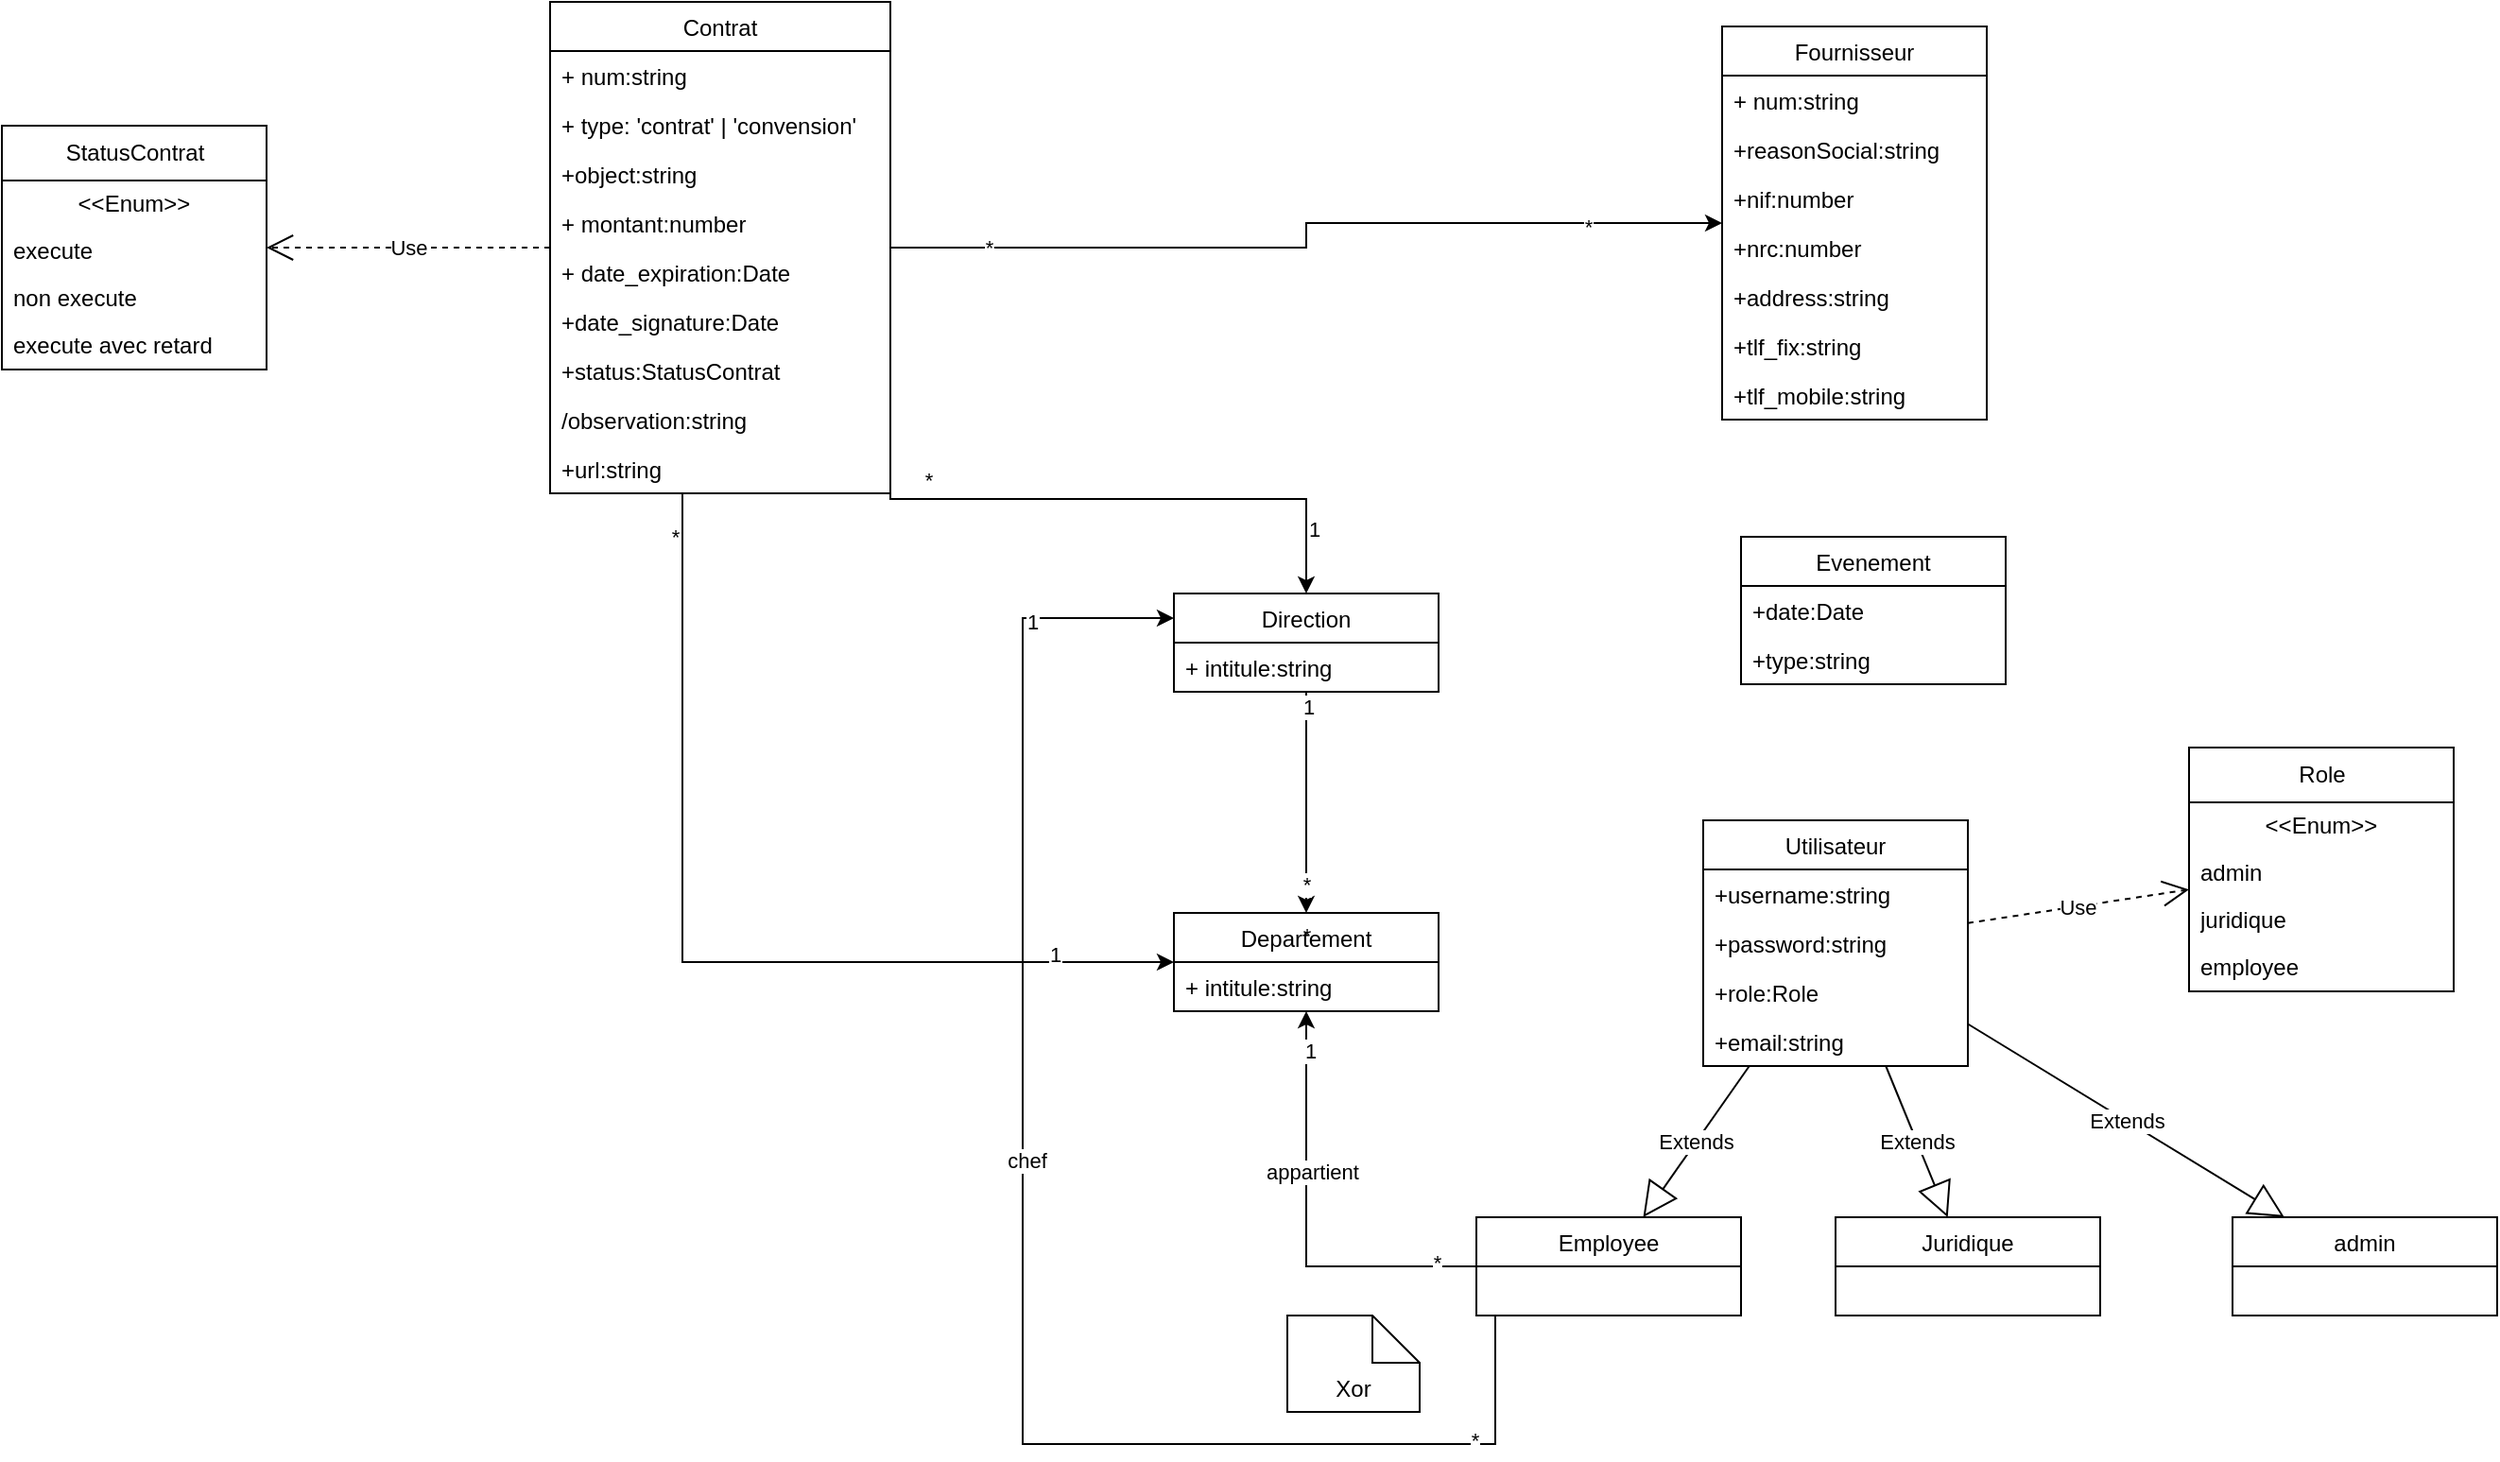 <mxfile version="20.2.8" type="device"><diagram id="EL7lMZiAikVHlqi0tUtx" name="Page-1"><mxGraphModel dx="2067" dy="561" grid="1" gridSize="10" guides="1" tooltips="1" connect="1" arrows="1" fold="1" page="1" pageScale="1" pageWidth="827" pageHeight="1169" math="0" shadow="0"><root><mxCell id="0"/><mxCell id="1" parent="0"/><mxCell id="Uerh0-OQ4QakUVZc5MlC-25" value="" style="edgeStyle=orthogonalEdgeStyle;rounded=0;orthogonalLoop=1;jettySize=auto;html=1;" edge="1" parent="1" source="Uerh0-OQ4QakUVZc5MlC-1" target="Uerh0-OQ4QakUVZc5MlC-7"><mxGeometry relative="1" as="geometry"><mxPoint x="340" y="128" as="targetPoint"/></mxGeometry></mxCell><mxCell id="Uerh0-OQ4QakUVZc5MlC-26" value="*" style="edgeLabel;html=1;align=center;verticalAlign=middle;resizable=0;points=[];" vertex="1" connectable="0" parent="Uerh0-OQ4QakUVZc5MlC-25"><mxGeometry x="0.687" y="-2" relative="1" as="geometry"><mxPoint as="offset"/></mxGeometry></mxCell><mxCell id="Uerh0-OQ4QakUVZc5MlC-27" value="*" style="edgeLabel;html=1;align=center;verticalAlign=middle;resizable=0;points=[];" vertex="1" connectable="0" parent="Uerh0-OQ4QakUVZc5MlC-25"><mxGeometry x="-0.771" relative="1" as="geometry"><mxPoint as="offset"/></mxGeometry></mxCell><mxCell id="Uerh0-OQ4QakUVZc5MlC-93" value="" style="edgeStyle=orthogonalEdgeStyle;rounded=0;orthogonalLoop=1;jettySize=auto;html=1;" edge="1" parent="1" source="Uerh0-OQ4QakUVZc5MlC-1" target="Uerh0-OQ4QakUVZc5MlC-29"><mxGeometry relative="1" as="geometry"><mxPoint x="140" y="412" as="targetPoint"/><Array as="points"><mxPoint x="140" y="300"/><mxPoint x="360" y="300"/></Array></mxGeometry></mxCell><mxCell id="Uerh0-OQ4QakUVZc5MlC-94" value="1" style="edgeLabel;html=1;align=center;verticalAlign=middle;resizable=0;points=[];" vertex="1" connectable="0" parent="Uerh0-OQ4QakUVZc5MlC-93"><mxGeometry x="0.75" y="4" relative="1" as="geometry"><mxPoint as="offset"/></mxGeometry></mxCell><mxCell id="Uerh0-OQ4QakUVZc5MlC-95" value="*" style="edgeLabel;html=1;align=center;verticalAlign=middle;resizable=0;points=[];" vertex="1" connectable="0" parent="Uerh0-OQ4QakUVZc5MlC-93"><mxGeometry x="-0.781" y="3" relative="1" as="geometry"><mxPoint x="-7" y="-7" as="offset"/></mxGeometry></mxCell><mxCell id="Uerh0-OQ4QakUVZc5MlC-1" value="Contrat" style="swimlane;fontStyle=0;childLayout=stackLayout;horizontal=1;startSize=26;fillColor=none;horizontalStack=0;resizeParent=1;resizeParentMax=0;resizeLast=0;collapsible=1;marginBottom=0;" vertex="1" parent="1"><mxGeometry x="-40" y="37" width="180" height="260" as="geometry"/></mxCell><mxCell id="Uerh0-OQ4QakUVZc5MlC-2" value="+ num:string" style="text;strokeColor=none;fillColor=none;align=left;verticalAlign=top;spacingLeft=4;spacingRight=4;overflow=hidden;rotatable=0;points=[[0,0.5],[1,0.5]];portConstraint=eastwest;" vertex="1" parent="Uerh0-OQ4QakUVZc5MlC-1"><mxGeometry y="26" width="180" height="26" as="geometry"/></mxCell><mxCell id="Uerh0-OQ4QakUVZc5MlC-28" value="+ type: 'contrat' | 'convension'" style="text;strokeColor=none;fillColor=none;align=left;verticalAlign=top;spacingLeft=4;spacingRight=4;overflow=hidden;rotatable=0;points=[[0,0.5],[1,0.5]];portConstraint=eastwest;" vertex="1" parent="Uerh0-OQ4QakUVZc5MlC-1"><mxGeometry y="52" width="180" height="26" as="geometry"/></mxCell><mxCell id="Uerh0-OQ4QakUVZc5MlC-3" value="+object:string" style="text;strokeColor=none;fillColor=none;align=left;verticalAlign=top;spacingLeft=4;spacingRight=4;overflow=hidden;rotatable=0;points=[[0,0.5],[1,0.5]];portConstraint=eastwest;" vertex="1" parent="Uerh0-OQ4QakUVZc5MlC-1"><mxGeometry y="78" width="180" height="26" as="geometry"/></mxCell><mxCell id="Uerh0-OQ4QakUVZc5MlC-4" value="+ montant:number" style="text;strokeColor=none;fillColor=none;align=left;verticalAlign=top;spacingLeft=4;spacingRight=4;overflow=hidden;rotatable=0;points=[[0,0.5],[1,0.5]];portConstraint=eastwest;" vertex="1" parent="Uerh0-OQ4QakUVZc5MlC-1"><mxGeometry y="104" width="180" height="26" as="geometry"/></mxCell><mxCell id="Uerh0-OQ4QakUVZc5MlC-5" value="+ date_expiration:Date" style="text;strokeColor=none;fillColor=none;align=left;verticalAlign=top;spacingLeft=4;spacingRight=4;overflow=hidden;rotatable=0;points=[[0,0.5],[1,0.5]];portConstraint=eastwest;" vertex="1" parent="Uerh0-OQ4QakUVZc5MlC-1"><mxGeometry y="130" width="180" height="26" as="geometry"/></mxCell><mxCell id="Uerh0-OQ4QakUVZc5MlC-6" value="+date_signature:Date" style="text;strokeColor=none;fillColor=none;align=left;verticalAlign=top;spacingLeft=4;spacingRight=4;overflow=hidden;rotatable=0;points=[[0,0.5],[1,0.5]];portConstraint=eastwest;" vertex="1" parent="Uerh0-OQ4QakUVZc5MlC-1"><mxGeometry y="156" width="180" height="26" as="geometry"/></mxCell><mxCell id="Uerh0-OQ4QakUVZc5MlC-65" value="+status:StatusContrat" style="text;strokeColor=none;fillColor=none;align=left;verticalAlign=top;spacingLeft=4;spacingRight=4;overflow=hidden;rotatable=0;points=[[0,0.5],[1,0.5]];portConstraint=eastwest;" vertex="1" parent="Uerh0-OQ4QakUVZc5MlC-1"><mxGeometry y="182" width="180" height="26" as="geometry"/></mxCell><mxCell id="Uerh0-OQ4QakUVZc5MlC-96" value="/observation:string" style="text;strokeColor=none;fillColor=none;align=left;verticalAlign=top;spacingLeft=4;spacingRight=4;overflow=hidden;rotatable=0;points=[[0,0.5],[1,0.5]];portConstraint=eastwest;" vertex="1" parent="Uerh0-OQ4QakUVZc5MlC-1"><mxGeometry y="208" width="180" height="26" as="geometry"/></mxCell><mxCell id="Uerh0-OQ4QakUVZc5MlC-127" value="+url:string" style="text;strokeColor=none;fillColor=none;align=left;verticalAlign=top;spacingLeft=4;spacingRight=4;overflow=hidden;rotatable=0;points=[[0,0.5],[1,0.5]];portConstraint=eastwest;" vertex="1" parent="Uerh0-OQ4QakUVZc5MlC-1"><mxGeometry y="234" width="180" height="26" as="geometry"/></mxCell><mxCell id="Uerh0-OQ4QakUVZc5MlC-7" value="Fournisseur" style="swimlane;fontStyle=0;childLayout=stackLayout;horizontal=1;startSize=26;fillColor=none;horizontalStack=0;resizeParent=1;resizeParentMax=0;resizeLast=0;collapsible=1;marginBottom=0;" vertex="1" parent="1"><mxGeometry x="580" y="50" width="140" height="208" as="geometry"/></mxCell><mxCell id="Uerh0-OQ4QakUVZc5MlC-8" value="+ num:string" style="text;strokeColor=none;fillColor=none;align=left;verticalAlign=top;spacingLeft=4;spacingRight=4;overflow=hidden;rotatable=0;points=[[0,0.5],[1,0.5]];portConstraint=eastwest;" vertex="1" parent="Uerh0-OQ4QakUVZc5MlC-7"><mxGeometry y="26" width="140" height="26" as="geometry"/></mxCell><mxCell id="Uerh0-OQ4QakUVZc5MlC-9" value="+reasonSocial:string" style="text;strokeColor=none;fillColor=none;align=left;verticalAlign=top;spacingLeft=4;spacingRight=4;overflow=hidden;rotatable=0;points=[[0,0.5],[1,0.5]];portConstraint=eastwest;" vertex="1" parent="Uerh0-OQ4QakUVZc5MlC-7"><mxGeometry y="52" width="140" height="26" as="geometry"/></mxCell><mxCell id="Uerh0-OQ4QakUVZc5MlC-13" value="+nif:number" style="text;strokeColor=none;fillColor=none;align=left;verticalAlign=top;spacingLeft=4;spacingRight=4;overflow=hidden;rotatable=0;points=[[0,0.5],[1,0.5]];portConstraint=eastwest;" vertex="1" parent="Uerh0-OQ4QakUVZc5MlC-7"><mxGeometry y="78" width="140" height="26" as="geometry"/></mxCell><mxCell id="Uerh0-OQ4QakUVZc5MlC-17" value="+nrc:number" style="text;strokeColor=none;fillColor=none;align=left;verticalAlign=top;spacingLeft=4;spacingRight=4;overflow=hidden;rotatable=0;points=[[0,0.5],[1,0.5]];portConstraint=eastwest;" vertex="1" parent="Uerh0-OQ4QakUVZc5MlC-7"><mxGeometry y="104" width="140" height="26" as="geometry"/></mxCell><mxCell id="Uerh0-OQ4QakUVZc5MlC-14" value="+address:string" style="text;strokeColor=none;fillColor=none;align=left;verticalAlign=top;spacingLeft=4;spacingRight=4;overflow=hidden;rotatable=0;points=[[0,0.5],[1,0.5]];portConstraint=eastwest;" vertex="1" parent="Uerh0-OQ4QakUVZc5MlC-7"><mxGeometry y="130" width="140" height="26" as="geometry"/></mxCell><mxCell id="Uerh0-OQ4QakUVZc5MlC-15" value="+tlf_fix:string" style="text;strokeColor=none;fillColor=none;align=left;verticalAlign=top;spacingLeft=4;spacingRight=4;overflow=hidden;rotatable=0;points=[[0,0.5],[1,0.5]];portConstraint=eastwest;" vertex="1" parent="Uerh0-OQ4QakUVZc5MlC-7"><mxGeometry y="156" width="140" height="26" as="geometry"/></mxCell><mxCell id="Uerh0-OQ4QakUVZc5MlC-16" value="+tlf_mobile:string" style="text;strokeColor=none;fillColor=none;align=left;verticalAlign=top;spacingLeft=4;spacingRight=4;overflow=hidden;rotatable=0;points=[[0,0.5],[1,0.5]];portConstraint=eastwest;" vertex="1" parent="Uerh0-OQ4QakUVZc5MlC-7"><mxGeometry y="182" width="140" height="26" as="geometry"/></mxCell><mxCell id="Uerh0-OQ4QakUVZc5MlC-40" value="" style="edgeStyle=orthogonalEdgeStyle;rounded=0;orthogonalLoop=1;jettySize=auto;html=1;" edge="1" parent="1" source="Uerh0-OQ4QakUVZc5MlC-29" target="Uerh0-OQ4QakUVZc5MlC-37"><mxGeometry relative="1" as="geometry"><mxPoint x="390" y="336" as="targetPoint"/><Array as="points"><mxPoint x="360" y="460"/><mxPoint x="360" y="460"/></Array></mxGeometry></mxCell><mxCell id="Uerh0-OQ4QakUVZc5MlC-41" value="*" style="edgeLabel;html=1;align=center;verticalAlign=middle;resizable=0;points=[];" vertex="1" connectable="0" parent="Uerh0-OQ4QakUVZc5MlC-40"><mxGeometry x="0.647" y="2" relative="1" as="geometry"><mxPoint x="-2" y="32" as="offset"/></mxGeometry></mxCell><mxCell id="Uerh0-OQ4QakUVZc5MlC-42" value="1" style="edgeLabel;html=1;align=center;verticalAlign=middle;resizable=0;points=[];" vertex="1" connectable="0" parent="Uerh0-OQ4QakUVZc5MlC-40"><mxGeometry x="-0.866" y="1" relative="1" as="geometry"><mxPoint as="offset"/></mxGeometry></mxCell><mxCell id="Uerh0-OQ4QakUVZc5MlC-91" value="*" style="edgeLabel;html=1;align=center;verticalAlign=middle;resizable=0;points=[];" vertex="1" connectable="0" parent="Uerh0-OQ4QakUVZc5MlC-40"><mxGeometry x="0.743" relative="1" as="geometry"><mxPoint as="offset"/></mxGeometry></mxCell><mxCell id="Uerh0-OQ4QakUVZc5MlC-29" value="Direction" style="swimlane;fontStyle=0;childLayout=stackLayout;horizontal=1;startSize=26;fillColor=none;horizontalStack=0;resizeParent=1;resizeParentMax=0;resizeLast=0;collapsible=1;marginBottom=0;" vertex="1" parent="1"><mxGeometry x="290" y="350" width="140" height="52" as="geometry"/></mxCell><mxCell id="Uerh0-OQ4QakUVZc5MlC-30" value="+ intitule:string" style="text;strokeColor=none;fillColor=none;align=left;verticalAlign=top;spacingLeft=4;spacingRight=4;overflow=hidden;rotatable=0;points=[[0,0.5],[1,0.5]];portConstraint=eastwest;" vertex="1" parent="Uerh0-OQ4QakUVZc5MlC-29"><mxGeometry y="26" width="140" height="26" as="geometry"/></mxCell><mxCell id="Uerh0-OQ4QakUVZc5MlC-37" value="Departement" style="swimlane;fontStyle=0;childLayout=stackLayout;horizontal=1;startSize=26;fillColor=none;horizontalStack=0;resizeParent=1;resizeParentMax=0;resizeLast=0;collapsible=1;marginBottom=0;" vertex="1" parent="1"><mxGeometry x="290" y="519" width="140" height="52" as="geometry"/></mxCell><mxCell id="Uerh0-OQ4QakUVZc5MlC-38" value="+ intitule:string" style="text;strokeColor=none;fillColor=none;align=left;verticalAlign=top;spacingLeft=4;spacingRight=4;overflow=hidden;rotatable=0;points=[[0,0.5],[1,0.5]];portConstraint=eastwest;" vertex="1" parent="Uerh0-OQ4QakUVZc5MlC-37"><mxGeometry y="26" width="140" height="26" as="geometry"/></mxCell><mxCell id="Uerh0-OQ4QakUVZc5MlC-43" value="Evenement" style="swimlane;fontStyle=0;childLayout=stackLayout;horizontal=1;startSize=26;fillColor=none;horizontalStack=0;resizeParent=1;resizeParentMax=0;resizeLast=0;collapsible=1;marginBottom=0;" vertex="1" parent="1"><mxGeometry x="590" y="320" width="140" height="78" as="geometry"/></mxCell><mxCell id="Uerh0-OQ4QakUVZc5MlC-44" value="+date:Date" style="text;strokeColor=none;fillColor=none;align=left;verticalAlign=top;spacingLeft=4;spacingRight=4;overflow=hidden;rotatable=0;points=[[0,0.5],[1,0.5]];portConstraint=eastwest;" vertex="1" parent="Uerh0-OQ4QakUVZc5MlC-43"><mxGeometry y="26" width="140" height="26" as="geometry"/></mxCell><mxCell id="Uerh0-OQ4QakUVZc5MlC-101" value="+type:string" style="text;strokeColor=none;fillColor=none;align=left;verticalAlign=top;spacingLeft=4;spacingRight=4;overflow=hidden;rotatable=0;points=[[0,0.5],[1,0.5]];portConstraint=eastwest;" vertex="1" parent="Uerh0-OQ4QakUVZc5MlC-43"><mxGeometry y="52" width="140" height="26" as="geometry"/></mxCell><mxCell id="Uerh0-OQ4QakUVZc5MlC-53" value="Utilisateur" style="swimlane;fontStyle=0;childLayout=stackLayout;horizontal=1;startSize=26;fillColor=none;horizontalStack=0;resizeParent=1;resizeParentMax=0;resizeLast=0;collapsible=1;marginBottom=0;" vertex="1" parent="1"><mxGeometry x="570" y="470" width="140" height="130" as="geometry"/></mxCell><mxCell id="Uerh0-OQ4QakUVZc5MlC-54" value="+username:string" style="text;strokeColor=none;fillColor=none;align=left;verticalAlign=top;spacingLeft=4;spacingRight=4;overflow=hidden;rotatable=0;points=[[0,0.5],[1,0.5]];portConstraint=eastwest;" vertex="1" parent="Uerh0-OQ4QakUVZc5MlC-53"><mxGeometry y="26" width="140" height="26" as="geometry"/></mxCell><mxCell id="Uerh0-OQ4QakUVZc5MlC-55" value="+password:string" style="text;strokeColor=none;fillColor=none;align=left;verticalAlign=top;spacingLeft=4;spacingRight=4;overflow=hidden;rotatable=0;points=[[0,0.5],[1,0.5]];portConstraint=eastwest;" vertex="1" parent="Uerh0-OQ4QakUVZc5MlC-53"><mxGeometry y="52" width="140" height="26" as="geometry"/></mxCell><mxCell id="Uerh0-OQ4QakUVZc5MlC-64" value="+role:Role" style="text;strokeColor=none;fillColor=none;align=left;verticalAlign=top;spacingLeft=4;spacingRight=4;overflow=hidden;rotatable=0;points=[[0,0.5],[1,0.5]];portConstraint=eastwest;" vertex="1" parent="Uerh0-OQ4QakUVZc5MlC-53"><mxGeometry y="78" width="140" height="26" as="geometry"/></mxCell><mxCell id="Uerh0-OQ4QakUVZc5MlC-56" value="+email:string" style="text;strokeColor=none;fillColor=none;align=left;verticalAlign=top;spacingLeft=4;spacingRight=4;overflow=hidden;rotatable=0;points=[[0,0.5],[1,0.5]];portConstraint=eastwest;" vertex="1" parent="Uerh0-OQ4QakUVZc5MlC-53"><mxGeometry y="104" width="140" height="26" as="geometry"/></mxCell><mxCell id="Uerh0-OQ4QakUVZc5MlC-66" value="&lt;span style=&quot;font-weight: 400; text-align: left;&quot;&gt;StatusContrat&lt;/span&gt;" style="swimlane;fontStyle=1;align=center;verticalAlign=middle;childLayout=stackLayout;horizontal=1;startSize=29;horizontalStack=0;resizeParent=1;resizeParentMax=0;resizeLast=0;collapsible=0;marginBottom=0;html=1;" vertex="1" parent="1"><mxGeometry x="-330" y="102.5" width="140" height="129" as="geometry"/></mxCell><mxCell id="Uerh0-OQ4QakUVZc5MlC-67" value="&amp;lt;&amp;lt;Enum&amp;gt;&amp;gt;" style="text;html=1;strokeColor=none;fillColor=none;align=center;verticalAlign=middle;spacingLeft=4;spacingRight=4;overflow=hidden;rotatable=0;points=[[0,0.5],[1,0.5]];portConstraint=eastwest;" vertex="1" parent="Uerh0-OQ4QakUVZc5MlC-66"><mxGeometry y="29" width="140" height="25" as="geometry"/></mxCell><mxCell id="Uerh0-OQ4QakUVZc5MlC-68" value="execute" style="text;html=1;strokeColor=none;fillColor=none;align=left;verticalAlign=middle;spacingLeft=4;spacingRight=4;overflow=hidden;rotatable=0;points=[[0,0.5],[1,0.5]];portConstraint=eastwest;" vertex="1" parent="Uerh0-OQ4QakUVZc5MlC-66"><mxGeometry y="54" width="140" height="25" as="geometry"/></mxCell><mxCell id="Uerh0-OQ4QakUVZc5MlC-77" value="non execute" style="text;html=1;strokeColor=none;fillColor=none;align=left;verticalAlign=middle;spacingLeft=4;spacingRight=4;overflow=hidden;rotatable=0;points=[[0,0.5],[1,0.5]];portConstraint=eastwest;" vertex="1" parent="Uerh0-OQ4QakUVZc5MlC-66"><mxGeometry y="79" width="140" height="25" as="geometry"/></mxCell><mxCell id="Uerh0-OQ4QakUVZc5MlC-78" value="execute avec retard" style="text;html=1;strokeColor=none;fillColor=none;align=left;verticalAlign=middle;spacingLeft=4;spacingRight=4;overflow=hidden;rotatable=0;points=[[0,0.5],[1,0.5]];portConstraint=eastwest;" vertex="1" parent="Uerh0-OQ4QakUVZc5MlC-66"><mxGeometry y="104" width="140" height="25" as="geometry"/></mxCell><mxCell id="Uerh0-OQ4QakUVZc5MlC-69" value="admin" style="swimlane;fontStyle=0;childLayout=stackLayout;horizontal=1;startSize=26;fillColor=none;horizontalStack=0;resizeParent=1;resizeParentMax=0;resizeLast=0;collapsible=1;marginBottom=0;" vertex="1" parent="1"><mxGeometry x="850" y="680" width="140" height="52" as="geometry"/></mxCell><mxCell id="Uerh0-OQ4QakUVZc5MlC-79" value="&lt;span style=&quot;font-weight: 400; text-align: left;&quot;&gt;Role&lt;/span&gt;" style="swimlane;fontStyle=1;align=center;verticalAlign=middle;childLayout=stackLayout;horizontal=1;startSize=29;horizontalStack=0;resizeParent=1;resizeParentMax=0;resizeLast=0;collapsible=0;marginBottom=0;html=1;" vertex="1" parent="1"><mxGeometry x="827" y="431.5" width="140" height="129" as="geometry"/></mxCell><mxCell id="Uerh0-OQ4QakUVZc5MlC-80" value="&amp;lt;&amp;lt;Enum&amp;gt;&amp;gt;" style="text;html=1;strokeColor=none;fillColor=none;align=center;verticalAlign=middle;spacingLeft=4;spacingRight=4;overflow=hidden;rotatable=0;points=[[0,0.5],[1,0.5]];portConstraint=eastwest;" vertex="1" parent="Uerh0-OQ4QakUVZc5MlC-79"><mxGeometry y="29" width="140" height="25" as="geometry"/></mxCell><mxCell id="Uerh0-OQ4QakUVZc5MlC-81" value="admin" style="text;html=1;strokeColor=none;fillColor=none;align=left;verticalAlign=middle;spacingLeft=4;spacingRight=4;overflow=hidden;rotatable=0;points=[[0,0.5],[1,0.5]];portConstraint=eastwest;" vertex="1" parent="Uerh0-OQ4QakUVZc5MlC-79"><mxGeometry y="54" width="140" height="25" as="geometry"/></mxCell><mxCell id="Uerh0-OQ4QakUVZc5MlC-82" value="juridique" style="text;html=1;strokeColor=none;fillColor=none;align=left;verticalAlign=middle;spacingLeft=4;spacingRight=4;overflow=hidden;rotatable=0;points=[[0,0.5],[1,0.5]];portConstraint=eastwest;" vertex="1" parent="Uerh0-OQ4QakUVZc5MlC-79"><mxGeometry y="79" width="140" height="25" as="geometry"/></mxCell><mxCell id="Uerh0-OQ4QakUVZc5MlC-83" value="&lt;span style=&quot;text-align: center;&quot;&gt;employee&lt;/span&gt;" style="text;html=1;strokeColor=none;fillColor=none;align=left;verticalAlign=middle;spacingLeft=4;spacingRight=4;overflow=hidden;rotatable=0;points=[[0,0.5],[1,0.5]];portConstraint=eastwest;" vertex="1" parent="Uerh0-OQ4QakUVZc5MlC-79"><mxGeometry y="104" width="140" height="25" as="geometry"/></mxCell><mxCell id="Uerh0-OQ4QakUVZc5MlC-84" value="Extends" style="endArrow=block;endSize=16;endFill=0;html=1;rounded=0;" edge="1" parent="1" source="Uerh0-OQ4QakUVZc5MlC-53" target="Uerh0-OQ4QakUVZc5MlC-69"><mxGeometry width="160" relative="1" as="geometry"><mxPoint x="510" y="680" as="sourcePoint"/><mxPoint x="510" y="670" as="targetPoint"/></mxGeometry></mxCell><mxCell id="Uerh0-OQ4QakUVZc5MlC-86" value="Use" style="endArrow=open;endSize=12;dashed=1;html=1;rounded=0;" edge="1" parent="1" source="Uerh0-OQ4QakUVZc5MlC-53" target="Uerh0-OQ4QakUVZc5MlC-79"><mxGeometry width="160" relative="1" as="geometry"><mxPoint x="700" y="700" as="sourcePoint"/><mxPoint x="860" y="700" as="targetPoint"/></mxGeometry></mxCell><mxCell id="Uerh0-OQ4QakUVZc5MlC-87" value="Juridique" style="swimlane;fontStyle=0;childLayout=stackLayout;horizontal=1;startSize=26;fillColor=none;horizontalStack=0;resizeParent=1;resizeParentMax=0;resizeLast=0;collapsible=1;marginBottom=0;" vertex="1" parent="1"><mxGeometry x="640" y="680" width="140" height="52" as="geometry"/></mxCell><mxCell id="Uerh0-OQ4QakUVZc5MlC-89" value="Extends" style="endArrow=block;endSize=16;endFill=0;html=1;rounded=0;" edge="1" parent="1" source="Uerh0-OQ4QakUVZc5MlC-53" target="Uerh0-OQ4QakUVZc5MlC-87"><mxGeometry width="160" relative="1" as="geometry"><mxPoint x="580.0" y="608" as="sourcePoint"/><mxPoint x="488.889" y="690.0" as="targetPoint"/></mxGeometry></mxCell><mxCell id="Uerh0-OQ4QakUVZc5MlC-90" value="Extends" style="endArrow=block;endSize=16;endFill=0;html=1;rounded=0;" edge="1" parent="1" source="Uerh0-OQ4QakUVZc5MlC-53" target="Uerh0-OQ4QakUVZc5MlC-106"><mxGeometry width="160" relative="1" as="geometry"><mxPoint x="653.801" y="610" as="sourcePoint"/><mxPoint x="812.619" y="680" as="targetPoint"/></mxGeometry></mxCell><mxCell id="Uerh0-OQ4QakUVZc5MlC-97" value="Use" style="endArrow=open;endSize=12;dashed=1;html=1;rounded=0;" edge="1" parent="1" source="Uerh0-OQ4QakUVZc5MlC-1" target="Uerh0-OQ4QakUVZc5MlC-66"><mxGeometry width="160" relative="1" as="geometry"><mxPoint x="-127" y="301.757" as="sourcePoint"/><mxPoint x="-10" y="284.003" as="targetPoint"/></mxGeometry></mxCell><mxCell id="Uerh0-OQ4QakUVZc5MlC-114" value="" style="edgeStyle=orthogonalEdgeStyle;rounded=0;orthogonalLoop=1;jettySize=auto;html=1;" edge="1" parent="1" source="Uerh0-OQ4QakUVZc5MlC-106" target="Uerh0-OQ4QakUVZc5MlC-37"><mxGeometry relative="1" as="geometry"><mxPoint x="370" y="706" as="targetPoint"/></mxGeometry></mxCell><mxCell id="Uerh0-OQ4QakUVZc5MlC-116" value="*" style="edgeLabel;html=1;align=center;verticalAlign=middle;resizable=0;points=[];" vertex="1" connectable="0" parent="Uerh0-OQ4QakUVZc5MlC-114"><mxGeometry x="-0.811" y="-2" relative="1" as="geometry"><mxPoint as="offset"/></mxGeometry></mxCell><mxCell id="Uerh0-OQ4QakUVZc5MlC-117" value="1" style="edgeLabel;html=1;align=center;verticalAlign=middle;resizable=0;points=[];" vertex="1" connectable="0" parent="Uerh0-OQ4QakUVZc5MlC-114"><mxGeometry x="0.82" y="-2" relative="1" as="geometry"><mxPoint as="offset"/></mxGeometry></mxCell><mxCell id="Uerh0-OQ4QakUVZc5MlC-126" value="appartient" style="edgeLabel;html=1;align=center;verticalAlign=middle;resizable=0;points=[];" vertex="1" connectable="0" parent="Uerh0-OQ4QakUVZc5MlC-114"><mxGeometry x="0.248" y="-3" relative="1" as="geometry"><mxPoint as="offset"/></mxGeometry></mxCell><mxCell id="Uerh0-OQ4QakUVZc5MlC-106" value="Employee" style="swimlane;fontStyle=0;childLayout=stackLayout;horizontal=1;startSize=26;fillColor=none;horizontalStack=0;resizeParent=1;resizeParentMax=0;resizeLast=0;collapsible=1;marginBottom=0;" vertex="1" parent="1"><mxGeometry x="450" y="680" width="140" height="52" as="geometry"/></mxCell><mxCell id="Uerh0-OQ4QakUVZc5MlC-118" value="" style="edgeStyle=orthogonalEdgeStyle;rounded=0;orthogonalLoop=1;jettySize=auto;html=1;entryX=0;entryY=0.25;entryDx=0;entryDy=0;" edge="1" parent="1" source="Uerh0-OQ4QakUVZc5MlC-106" target="Uerh0-OQ4QakUVZc5MlC-29"><mxGeometry relative="1" as="geometry"><mxPoint x="460" y="716" as="sourcePoint"/><mxPoint x="370.0" y="581" as="targetPoint"/><Array as="points"><mxPoint x="460" y="800"/><mxPoint x="210" y="800"/><mxPoint x="210" y="363"/></Array></mxGeometry></mxCell><mxCell id="Uerh0-OQ4QakUVZc5MlC-119" value="*" style="edgeLabel;html=1;align=center;verticalAlign=middle;resizable=0;points=[];" vertex="1" connectable="0" parent="Uerh0-OQ4QakUVZc5MlC-118"><mxGeometry x="-0.811" y="-2" relative="1" as="geometry"><mxPoint as="offset"/></mxGeometry></mxCell><mxCell id="Uerh0-OQ4QakUVZc5MlC-120" value="1" style="edgeLabel;html=1;align=center;verticalAlign=middle;resizable=0;points=[];" vertex="1" connectable="0" parent="Uerh0-OQ4QakUVZc5MlC-118"><mxGeometry x="0.82" y="-2" relative="1" as="geometry"><mxPoint as="offset"/></mxGeometry></mxCell><mxCell id="Uerh0-OQ4QakUVZc5MlC-125" value="chef" style="edgeLabel;html=1;align=center;verticalAlign=middle;resizable=0;points=[];" vertex="1" connectable="0" parent="Uerh0-OQ4QakUVZc5MlC-118"><mxGeometry x="0.121" y="-2" relative="1" as="geometry"><mxPoint as="offset"/></mxGeometry></mxCell><mxCell id="Uerh0-OQ4QakUVZc5MlC-121" value="Xor" style="shape=note2;boundedLbl=1;whiteSpace=wrap;html=1;size=25;verticalAlign=top;align=center;" vertex="1" parent="1"><mxGeometry x="350" y="732" width="70" height="51" as="geometry"/></mxCell><mxCell id="Uerh0-OQ4QakUVZc5MlC-128" value="" style="edgeStyle=orthogonalEdgeStyle;rounded=0;orthogonalLoop=1;jettySize=auto;html=1;" edge="1" parent="1" source="Uerh0-OQ4QakUVZc5MlC-1" target="Uerh0-OQ4QakUVZc5MlC-37"><mxGeometry relative="1" as="geometry"><mxPoint x="30" y="307" as="sourcePoint"/><mxPoint x="370.0" y="360" as="targetPoint"/><Array as="points"><mxPoint x="30" y="545"/></Array></mxGeometry></mxCell><mxCell id="Uerh0-OQ4QakUVZc5MlC-129" value="1" style="edgeLabel;html=1;align=center;verticalAlign=middle;resizable=0;points=[];" vertex="1" connectable="0" parent="Uerh0-OQ4QakUVZc5MlC-128"><mxGeometry x="0.75" y="4" relative="1" as="geometry"><mxPoint as="offset"/></mxGeometry></mxCell><mxCell id="Uerh0-OQ4QakUVZc5MlC-130" value="*" style="edgeLabel;html=1;align=center;verticalAlign=middle;resizable=0;points=[];" vertex="1" connectable="0" parent="Uerh0-OQ4QakUVZc5MlC-128"><mxGeometry x="-0.781" y="3" relative="1" as="geometry"><mxPoint x="-7" y="-33" as="offset"/></mxGeometry></mxCell></root></mxGraphModel></diagram></mxfile>